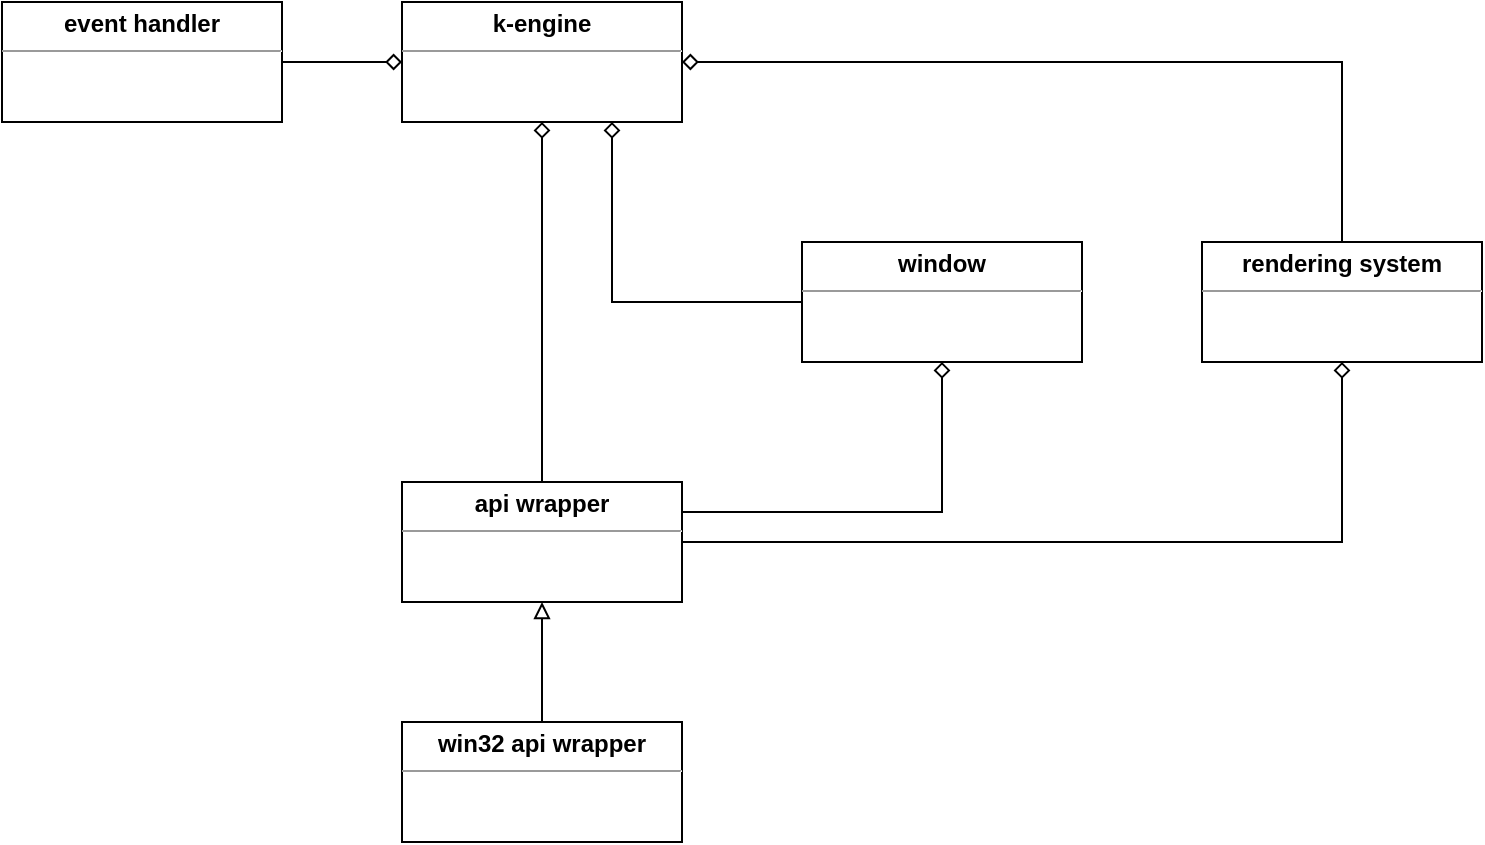 <mxfile version="14.1.3" type="device"><diagram id="PXqcdan-o4imD3pu27ud" name="Page-1"><mxGraphModel dx="1865" dy="1744" grid="1" gridSize="10" guides="1" tooltips="1" connect="1" arrows="1" fold="1" page="1" pageScale="1" pageWidth="827" pageHeight="1169" math="0" shadow="0"><root><mxCell id="0"/><mxCell id="1" parent="0"/><mxCell id="nOSplz197-4LcM4x8mR8-1" value="&lt;p style=&quot;margin: 0px ; margin-top: 4px ; text-align: center&quot;&gt;&lt;b&gt;k-engine&lt;/b&gt;&lt;/p&gt;&lt;hr size=&quot;1&quot;&gt;&lt;div style=&quot;height: 2px&quot;&gt;&lt;/div&gt;" style="verticalAlign=top;align=left;overflow=fill;fontSize=12;fontFamily=Helvetica;html=1;" parent="1" vertex="1"><mxGeometry x="80" y="-80" width="140" height="60" as="geometry"/></mxCell><mxCell id="dGEYITyAJn_FAanxS7XT-1" value="" style="edgeStyle=orthogonalEdgeStyle;rounded=0;orthogonalLoop=1;jettySize=auto;html=1;endArrow=diamond;endFill=0;entryX=0.75;entryY=1;entryDx=0;entryDy=0;" parent="1" source="90ypxWG2W0D4HR1zC_vg-1" target="nOSplz197-4LcM4x8mR8-1" edge="1"><mxGeometry relative="1" as="geometry"/></mxCell><mxCell id="90ypxWG2W0D4HR1zC_vg-1" value="&lt;p style=&quot;margin: 0px ; margin-top: 4px ; text-align: center&quot;&gt;&lt;b&gt;window&lt;/b&gt;&lt;/p&gt;&lt;hr size=&quot;1&quot;&gt;&lt;div style=&quot;height: 2px&quot;&gt;&lt;/div&gt;" style="verticalAlign=top;align=left;overflow=fill;fontSize=12;fontFamily=Helvetica;html=1;" parent="1" vertex="1"><mxGeometry x="280" y="40" width="140" height="60" as="geometry"/></mxCell><mxCell id="90ypxWG2W0D4HR1zC_vg-4" value="" style="edgeStyle=orthogonalEdgeStyle;rounded=0;orthogonalLoop=1;jettySize=auto;html=1;endArrow=diamond;endFill=0;exitX=1;exitY=0.25;exitDx=0;exitDy=0;" parent="1" source="90ypxWG2W0D4HR1zC_vg-2" target="90ypxWG2W0D4HR1zC_vg-1" edge="1"><mxGeometry relative="1" as="geometry"/></mxCell><mxCell id="dGEYITyAJn_FAanxS7XT-2" value="" style="edgeStyle=orthogonalEdgeStyle;rounded=0;orthogonalLoop=1;jettySize=auto;html=1;endArrow=diamond;endFill=0;" parent="1" source="90ypxWG2W0D4HR1zC_vg-2" target="nOSplz197-4LcM4x8mR8-1" edge="1"><mxGeometry relative="1" as="geometry"/></mxCell><mxCell id="brkPmFuS0J1cxLrYW3xt-2" value="" style="edgeStyle=orthogonalEdgeStyle;rounded=0;orthogonalLoop=1;jettySize=auto;html=1;endArrow=diamond;endFill=0;" edge="1" parent="1" source="90ypxWG2W0D4HR1zC_vg-2" target="brkPmFuS0J1cxLrYW3xt-1"><mxGeometry relative="1" as="geometry"/></mxCell><mxCell id="90ypxWG2W0D4HR1zC_vg-2" value="&lt;p style=&quot;margin: 0px ; margin-top: 4px ; text-align: center&quot;&gt;&lt;b&gt;api wrapper&lt;/b&gt;&lt;/p&gt;&lt;hr size=&quot;1&quot;&gt;&lt;div style=&quot;height: 2px&quot;&gt;&lt;/div&gt;" style="verticalAlign=top;align=left;overflow=fill;fontSize=12;fontFamily=Helvetica;html=1;" parent="1" vertex="1"><mxGeometry x="80" y="160" width="140" height="60" as="geometry"/></mxCell><mxCell id="90ypxWG2W0D4HR1zC_vg-5" value="" style="edgeStyle=orthogonalEdgeStyle;rounded=0;orthogonalLoop=1;jettySize=auto;html=1;endArrow=block;endFill=0;" parent="1" source="90ypxWG2W0D4HR1zC_vg-3" target="90ypxWG2W0D4HR1zC_vg-2" edge="1"><mxGeometry relative="1" as="geometry"/></mxCell><mxCell id="90ypxWG2W0D4HR1zC_vg-3" value="&lt;p style=&quot;margin: 0px ; margin-top: 4px ; text-align: center&quot;&gt;&lt;b&gt;win32 api wrapper&lt;/b&gt;&lt;/p&gt;&lt;hr size=&quot;1&quot;&gt;&lt;div style=&quot;height: 2px&quot;&gt;&lt;/div&gt;" style="verticalAlign=top;align=left;overflow=fill;fontSize=12;fontFamily=Helvetica;html=1;" parent="1" vertex="1"><mxGeometry x="80" y="280" width="140" height="60" as="geometry"/></mxCell><mxCell id="brkPmFuS0J1cxLrYW3xt-5" value="" style="edgeStyle=orthogonalEdgeStyle;rounded=0;orthogonalLoop=1;jettySize=auto;html=1;endArrow=diamond;endFill=0;" edge="1" parent="1" source="dGEYITyAJn_FAanxS7XT-3" target="nOSplz197-4LcM4x8mR8-1"><mxGeometry relative="1" as="geometry"/></mxCell><mxCell id="dGEYITyAJn_FAanxS7XT-3" value="&lt;p style=&quot;margin: 0px ; margin-top: 4px ; text-align: center&quot;&gt;&lt;b&gt;event handler&lt;/b&gt;&lt;/p&gt;&lt;hr size=&quot;1&quot;&gt;&lt;div style=&quot;height: 2px&quot;&gt;&lt;/div&gt;" style="verticalAlign=top;align=left;overflow=fill;fontSize=12;fontFamily=Helvetica;html=1;" parent="1" vertex="1"><mxGeometry x="-120" y="-80" width="140" height="60" as="geometry"/></mxCell><mxCell id="brkPmFuS0J1cxLrYW3xt-4" value="" style="edgeStyle=orthogonalEdgeStyle;rounded=0;orthogonalLoop=1;jettySize=auto;html=1;endArrow=diamond;endFill=0;entryX=1;entryY=0.5;entryDx=0;entryDy=0;exitX=0.5;exitY=0;exitDx=0;exitDy=0;" edge="1" parent="1" source="brkPmFuS0J1cxLrYW3xt-1" target="nOSplz197-4LcM4x8mR8-1"><mxGeometry relative="1" as="geometry"/></mxCell><mxCell id="brkPmFuS0J1cxLrYW3xt-1" value="&lt;p style=&quot;margin: 0px ; margin-top: 4px ; text-align: center&quot;&gt;&lt;b&gt;rendering system&lt;/b&gt;&lt;/p&gt;&lt;hr size=&quot;1&quot;&gt;&lt;div style=&quot;height: 2px&quot;&gt;&lt;/div&gt;" style="verticalAlign=top;align=left;overflow=fill;fontSize=12;fontFamily=Helvetica;html=1;" vertex="1" parent="1"><mxGeometry x="480" y="40" width="140" height="60" as="geometry"/></mxCell></root></mxGraphModel></diagram></mxfile>